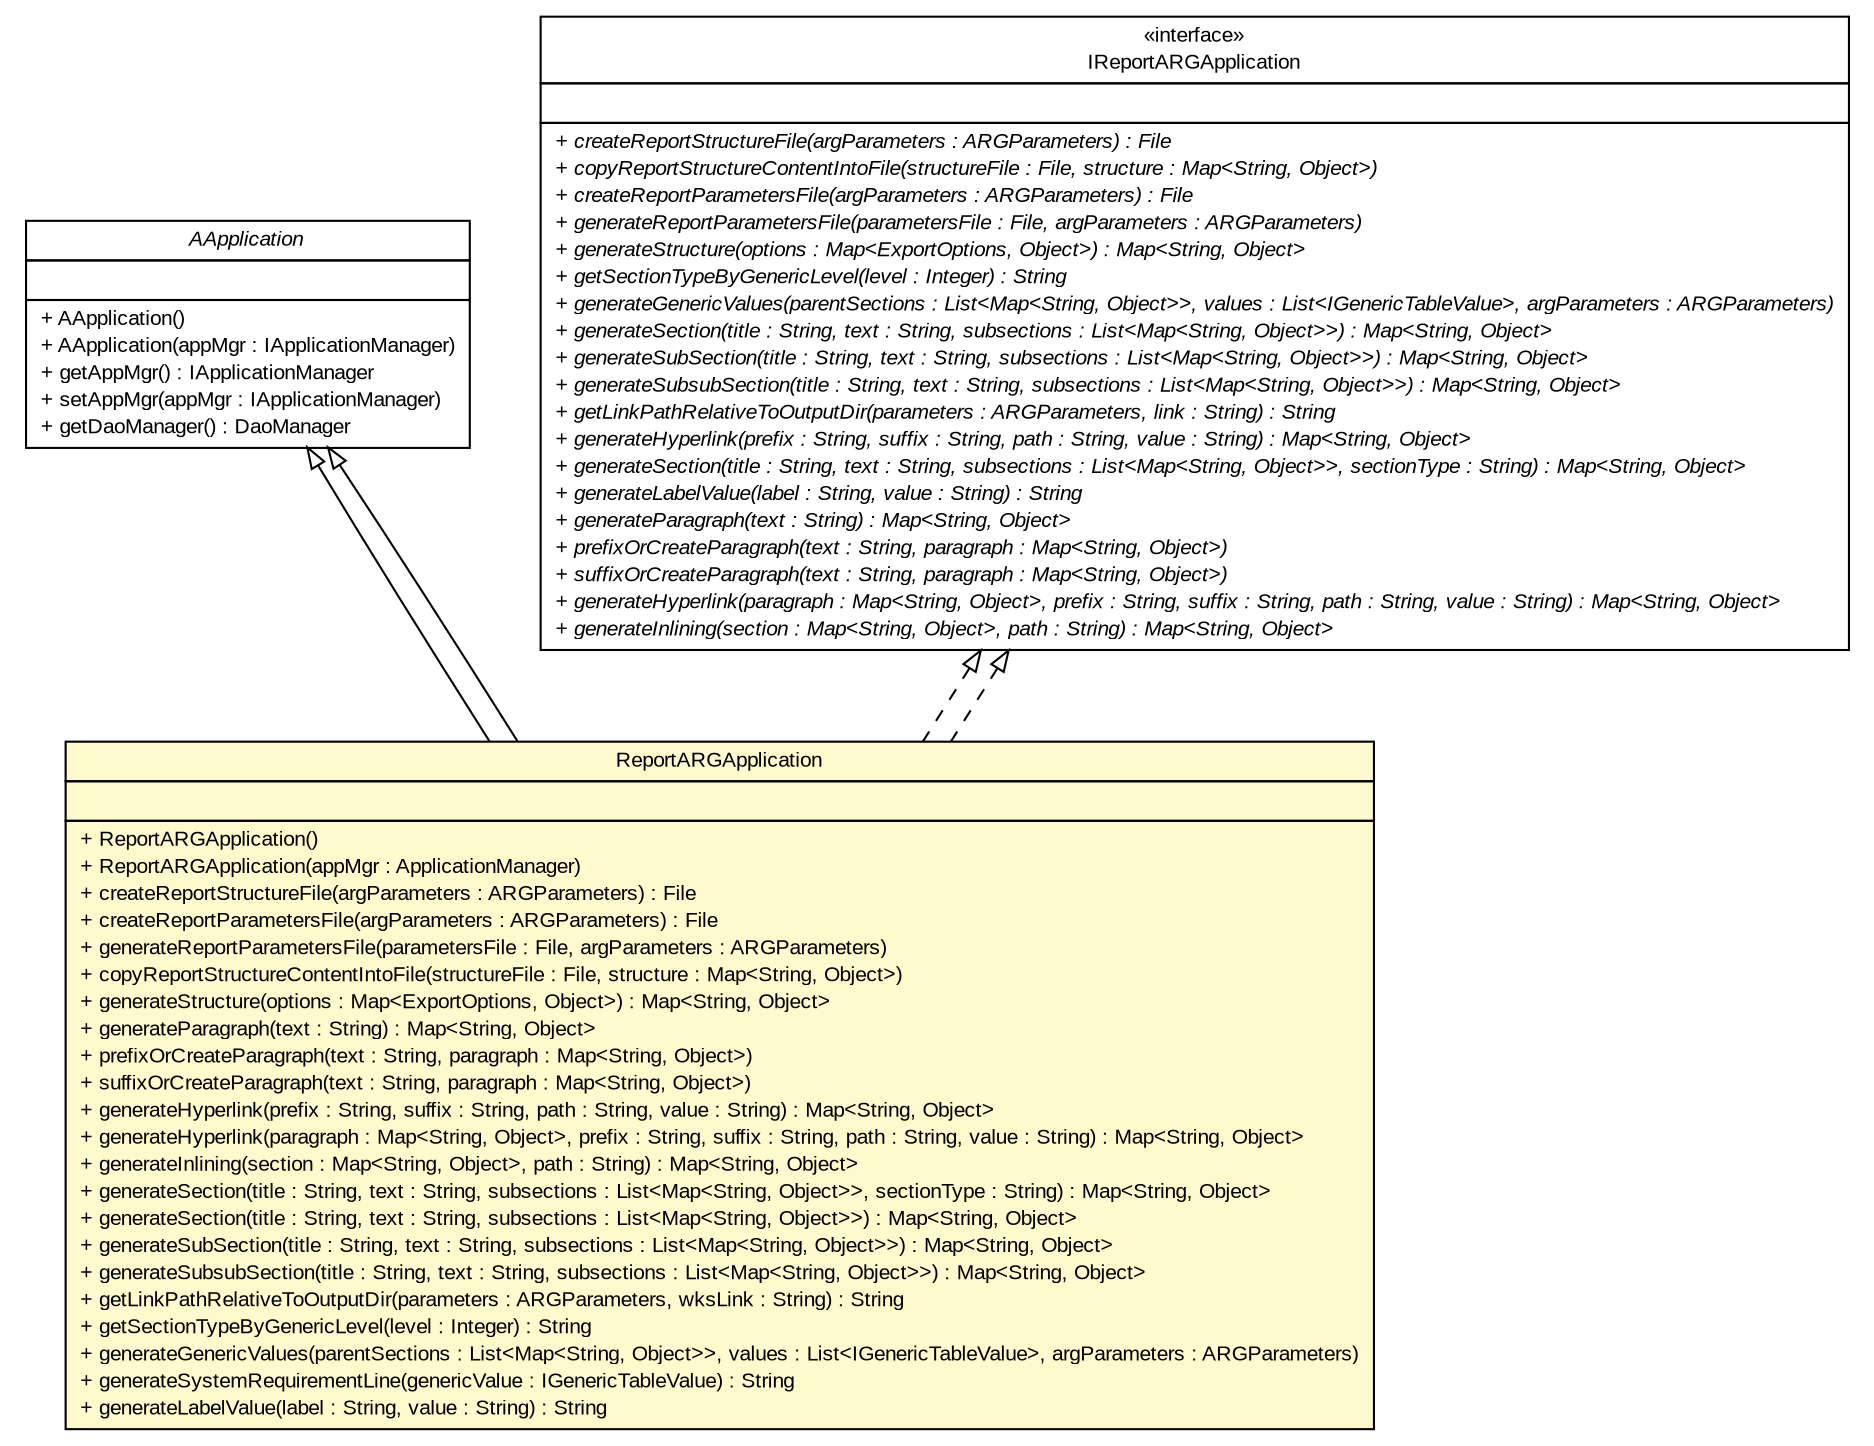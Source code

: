 #!/usr/local/bin/dot
#
# Class diagram 
# Generated by UMLGraph version R5_6-24-gf6e263 (http://www.umlgraph.org/)
#

digraph G {
	edge [fontname="arial",fontsize=10,labelfontname="arial",labelfontsize=10];
	node [fontname="arial",fontsize=10,shape=plaintext];
	nodesep=0.25;
	ranksep=0.5;
	// gov.sandia.cf.application.AApplication
	c374833 [label=<<table title="gov.sandia.cf.application.AApplication" border="0" cellborder="1" cellspacing="0" cellpadding="2" port="p" href="../AApplication.html">
		<tr><td><table border="0" cellspacing="0" cellpadding="1">
<tr><td align="center" balign="center"><font face="arial italic"> AApplication </font></td></tr>
		</table></td></tr>
		<tr><td><table border="0" cellspacing="0" cellpadding="1">
<tr><td align="left" balign="left">  </td></tr>
		</table></td></tr>
		<tr><td><table border="0" cellspacing="0" cellpadding="1">
<tr><td align="left" balign="left"> + AApplication() </td></tr>
<tr><td align="left" balign="left"> + AApplication(appMgr : IApplicationManager) </td></tr>
<tr><td align="left" balign="left"> + getAppMgr() : IApplicationManager </td></tr>
<tr><td align="left" balign="left"> + setAppMgr(appMgr : IApplicationManager) </td></tr>
<tr><td align="left" balign="left"> + getDaoManager() : DaoManager </td></tr>
		</table></td></tr>
		</table>>, URL="../AApplication.html", fontname="arial", fontcolor="black", fontsize=10.0];
	// gov.sandia.cf.application.impl.ReportARGApplication
	c374924 [label=<<table title="gov.sandia.cf.application.impl.ReportARGApplication" border="0" cellborder="1" cellspacing="0" cellpadding="2" port="p" bgcolor="lemonChiffon" href="./ReportARGApplication.html">
		<tr><td><table border="0" cellspacing="0" cellpadding="1">
<tr><td align="center" balign="center"> ReportARGApplication </td></tr>
		</table></td></tr>
		<tr><td><table border="0" cellspacing="0" cellpadding="1">
<tr><td align="left" balign="left">  </td></tr>
		</table></td></tr>
		<tr><td><table border="0" cellspacing="0" cellpadding="1">
<tr><td align="left" balign="left"> + ReportARGApplication() </td></tr>
<tr><td align="left" balign="left"> + ReportARGApplication(appMgr : ApplicationManager) </td></tr>
<tr><td align="left" balign="left"> + createReportStructureFile(argParameters : ARGParameters) : File </td></tr>
<tr><td align="left" balign="left"> + createReportParametersFile(argParameters : ARGParameters) : File </td></tr>
<tr><td align="left" balign="left"> + generateReportParametersFile(parametersFile : File, argParameters : ARGParameters) </td></tr>
<tr><td align="left" balign="left"> + copyReportStructureContentIntoFile(structureFile : File, structure : Map&lt;String, Object&gt;) </td></tr>
<tr><td align="left" balign="left"> + generateStructure(options : Map&lt;ExportOptions, Object&gt;) : Map&lt;String, Object&gt; </td></tr>
<tr><td align="left" balign="left"> + generateParagraph(text : String) : Map&lt;String, Object&gt; </td></tr>
<tr><td align="left" balign="left"> + prefixOrCreateParagraph(text : String, paragraph : Map&lt;String, Object&gt;) </td></tr>
<tr><td align="left" balign="left"> + suffixOrCreateParagraph(text : String, paragraph : Map&lt;String, Object&gt;) </td></tr>
<tr><td align="left" balign="left"> + generateHyperlink(prefix : String, suffix : String, path : String, value : String) : Map&lt;String, Object&gt; </td></tr>
<tr><td align="left" balign="left"> + generateHyperlink(paragraph : Map&lt;String, Object&gt;, prefix : String, suffix : String, path : String, value : String) : Map&lt;String, Object&gt; </td></tr>
<tr><td align="left" balign="left"> + generateInlining(section : Map&lt;String, Object&gt;, path : String) : Map&lt;String, Object&gt; </td></tr>
<tr><td align="left" balign="left"> + generateSection(title : String, text : String, subsections : List&lt;Map&lt;String, Object&gt;&gt;, sectionType : String) : Map&lt;String, Object&gt; </td></tr>
<tr><td align="left" balign="left"> + generateSection(title : String, text : String, subsections : List&lt;Map&lt;String, Object&gt;&gt;) : Map&lt;String, Object&gt; </td></tr>
<tr><td align="left" balign="left"> + generateSubSection(title : String, text : String, subsections : List&lt;Map&lt;String, Object&gt;&gt;) : Map&lt;String, Object&gt; </td></tr>
<tr><td align="left" balign="left"> + generateSubsubSection(title : String, text : String, subsections : List&lt;Map&lt;String, Object&gt;&gt;) : Map&lt;String, Object&gt; </td></tr>
<tr><td align="left" balign="left"> + getLinkPathRelativeToOutputDir(parameters : ARGParameters, wksLink : String) : String </td></tr>
<tr><td align="left" balign="left"> + getSectionTypeByGenericLevel(level : Integer) : String </td></tr>
<tr><td align="left" balign="left"> + generateGenericValues(parentSections : List&lt;Map&lt;String, Object&gt;&gt;, values : List&lt;IGenericTableValue&gt;, argParameters : ARGParameters) </td></tr>
<tr><td align="left" balign="left"> + generateSystemRequirementLine(genericValue : IGenericTableValue) : String </td></tr>
<tr><td align="left" balign="left"> + generateLabelValue(label : String, value : String) : String </td></tr>
		</table></td></tr>
		</table>>, URL="./ReportARGApplication.html", fontname="arial", fontcolor="black", fontsize=10.0];
	// gov.sandia.cf.application.IReportARGApplication
	c374936 [label=<<table title="gov.sandia.cf.application.IReportARGApplication" border="0" cellborder="1" cellspacing="0" cellpadding="2" port="p" href="../IReportARGApplication.html">
		<tr><td><table border="0" cellspacing="0" cellpadding="1">
<tr><td align="center" balign="center"> &#171;interface&#187; </td></tr>
<tr><td align="center" balign="center"> IReportARGApplication </td></tr>
		</table></td></tr>
		<tr><td><table border="0" cellspacing="0" cellpadding="1">
<tr><td align="left" balign="left">  </td></tr>
		</table></td></tr>
		<tr><td><table border="0" cellspacing="0" cellpadding="1">
<tr><td align="left" balign="left"><font face="arial italic" point-size="10.0"> + createReportStructureFile(argParameters : ARGParameters) : File </font></td></tr>
<tr><td align="left" balign="left"><font face="arial italic" point-size="10.0"> + copyReportStructureContentIntoFile(structureFile : File, structure : Map&lt;String, Object&gt;) </font></td></tr>
<tr><td align="left" balign="left"><font face="arial italic" point-size="10.0"> + createReportParametersFile(argParameters : ARGParameters) : File </font></td></tr>
<tr><td align="left" balign="left"><font face="arial italic" point-size="10.0"> + generateReportParametersFile(parametersFile : File, argParameters : ARGParameters) </font></td></tr>
<tr><td align="left" balign="left"><font face="arial italic" point-size="10.0"> + generateStructure(options : Map&lt;ExportOptions, Object&gt;) : Map&lt;String, Object&gt; </font></td></tr>
<tr><td align="left" balign="left"><font face="arial italic" point-size="10.0"> + getSectionTypeByGenericLevel(level : Integer) : String </font></td></tr>
<tr><td align="left" balign="left"><font face="arial italic" point-size="10.0"> + generateGenericValues(parentSections : List&lt;Map&lt;String, Object&gt;&gt;, values : List&lt;IGenericTableValue&gt;, argParameters : ARGParameters) </font></td></tr>
<tr><td align="left" balign="left"><font face="arial italic" point-size="10.0"> + generateSection(title : String, text : String, subsections : List&lt;Map&lt;String, Object&gt;&gt;) : Map&lt;String, Object&gt; </font></td></tr>
<tr><td align="left" balign="left"><font face="arial italic" point-size="10.0"> + generateSubSection(title : String, text : String, subsections : List&lt;Map&lt;String, Object&gt;&gt;) : Map&lt;String, Object&gt; </font></td></tr>
<tr><td align="left" balign="left"><font face="arial italic" point-size="10.0"> + generateSubsubSection(title : String, text : String, subsections : List&lt;Map&lt;String, Object&gt;&gt;) : Map&lt;String, Object&gt; </font></td></tr>
<tr><td align="left" balign="left"><font face="arial italic" point-size="10.0"> + getLinkPathRelativeToOutputDir(parameters : ARGParameters, link : String) : String </font></td></tr>
<tr><td align="left" balign="left"><font face="arial italic" point-size="10.0"> + generateHyperlink(prefix : String, suffix : String, path : String, value : String) : Map&lt;String, Object&gt; </font></td></tr>
<tr><td align="left" balign="left"><font face="arial italic" point-size="10.0"> + generateSection(title : String, text : String, subsections : List&lt;Map&lt;String, Object&gt;&gt;, sectionType : String) : Map&lt;String, Object&gt; </font></td></tr>
<tr><td align="left" balign="left"><font face="arial italic" point-size="10.0"> + generateLabelValue(label : String, value : String) : String </font></td></tr>
<tr><td align="left" balign="left"><font face="arial italic" point-size="10.0"> + generateParagraph(text : String) : Map&lt;String, Object&gt; </font></td></tr>
<tr><td align="left" balign="left"><font face="arial italic" point-size="10.0"> + prefixOrCreateParagraph(text : String, paragraph : Map&lt;String, Object&gt;) </font></td></tr>
<tr><td align="left" balign="left"><font face="arial italic" point-size="10.0"> + suffixOrCreateParagraph(text : String, paragraph : Map&lt;String, Object&gt;) </font></td></tr>
<tr><td align="left" balign="left"><font face="arial italic" point-size="10.0"> + generateHyperlink(paragraph : Map&lt;String, Object&gt;, prefix : String, suffix : String, path : String, value : String) : Map&lt;String, Object&gt; </font></td></tr>
<tr><td align="left" balign="left"><font face="arial italic" point-size="10.0"> + generateInlining(section : Map&lt;String, Object&gt;, path : String) : Map&lt;String, Object&gt; </font></td></tr>
		</table></td></tr>
		</table>>, URL="../IReportARGApplication.html", fontname="arial", fontcolor="black", fontsize=10.0];
	//gov.sandia.cf.application.impl.ReportARGApplication extends gov.sandia.cf.application.AApplication
	c374833:p -> c374924:p [dir=back,arrowtail=empty];
	//gov.sandia.cf.application.impl.ReportARGApplication implements gov.sandia.cf.application.IReportARGApplication
	c374936:p -> c374924:p [dir=back,arrowtail=empty,style=dashed];
	//gov.sandia.cf.application.impl.ReportARGApplication extends gov.sandia.cf.application.AApplication
	c374833:p -> c374924:p [dir=back,arrowtail=empty];
	//gov.sandia.cf.application.impl.ReportARGApplication implements gov.sandia.cf.application.IReportARGApplication
	c374936:p -> c374924:p [dir=back,arrowtail=empty,style=dashed];
}

